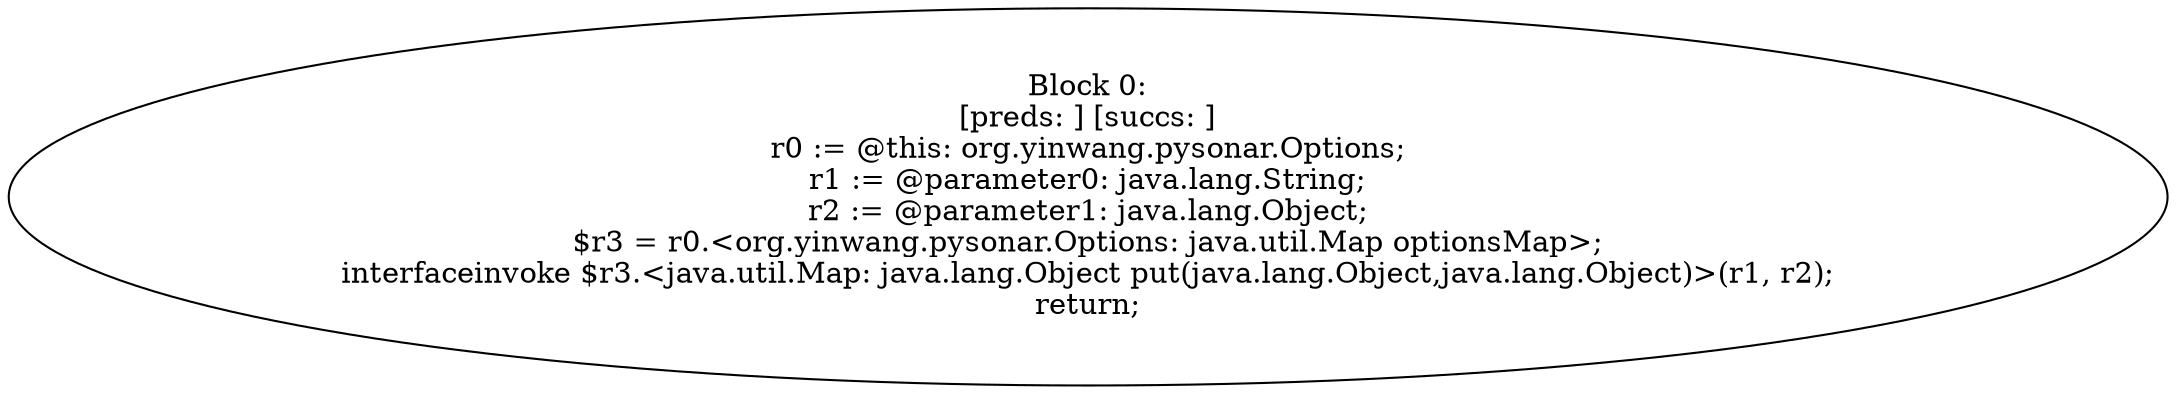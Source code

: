 digraph "unitGraph" {
    "Block 0:
[preds: ] [succs: ]
r0 := @this: org.yinwang.pysonar.Options;
r1 := @parameter0: java.lang.String;
r2 := @parameter1: java.lang.Object;
$r3 = r0.<org.yinwang.pysonar.Options: java.util.Map optionsMap>;
interfaceinvoke $r3.<java.util.Map: java.lang.Object put(java.lang.Object,java.lang.Object)>(r1, r2);
return;
"
}
